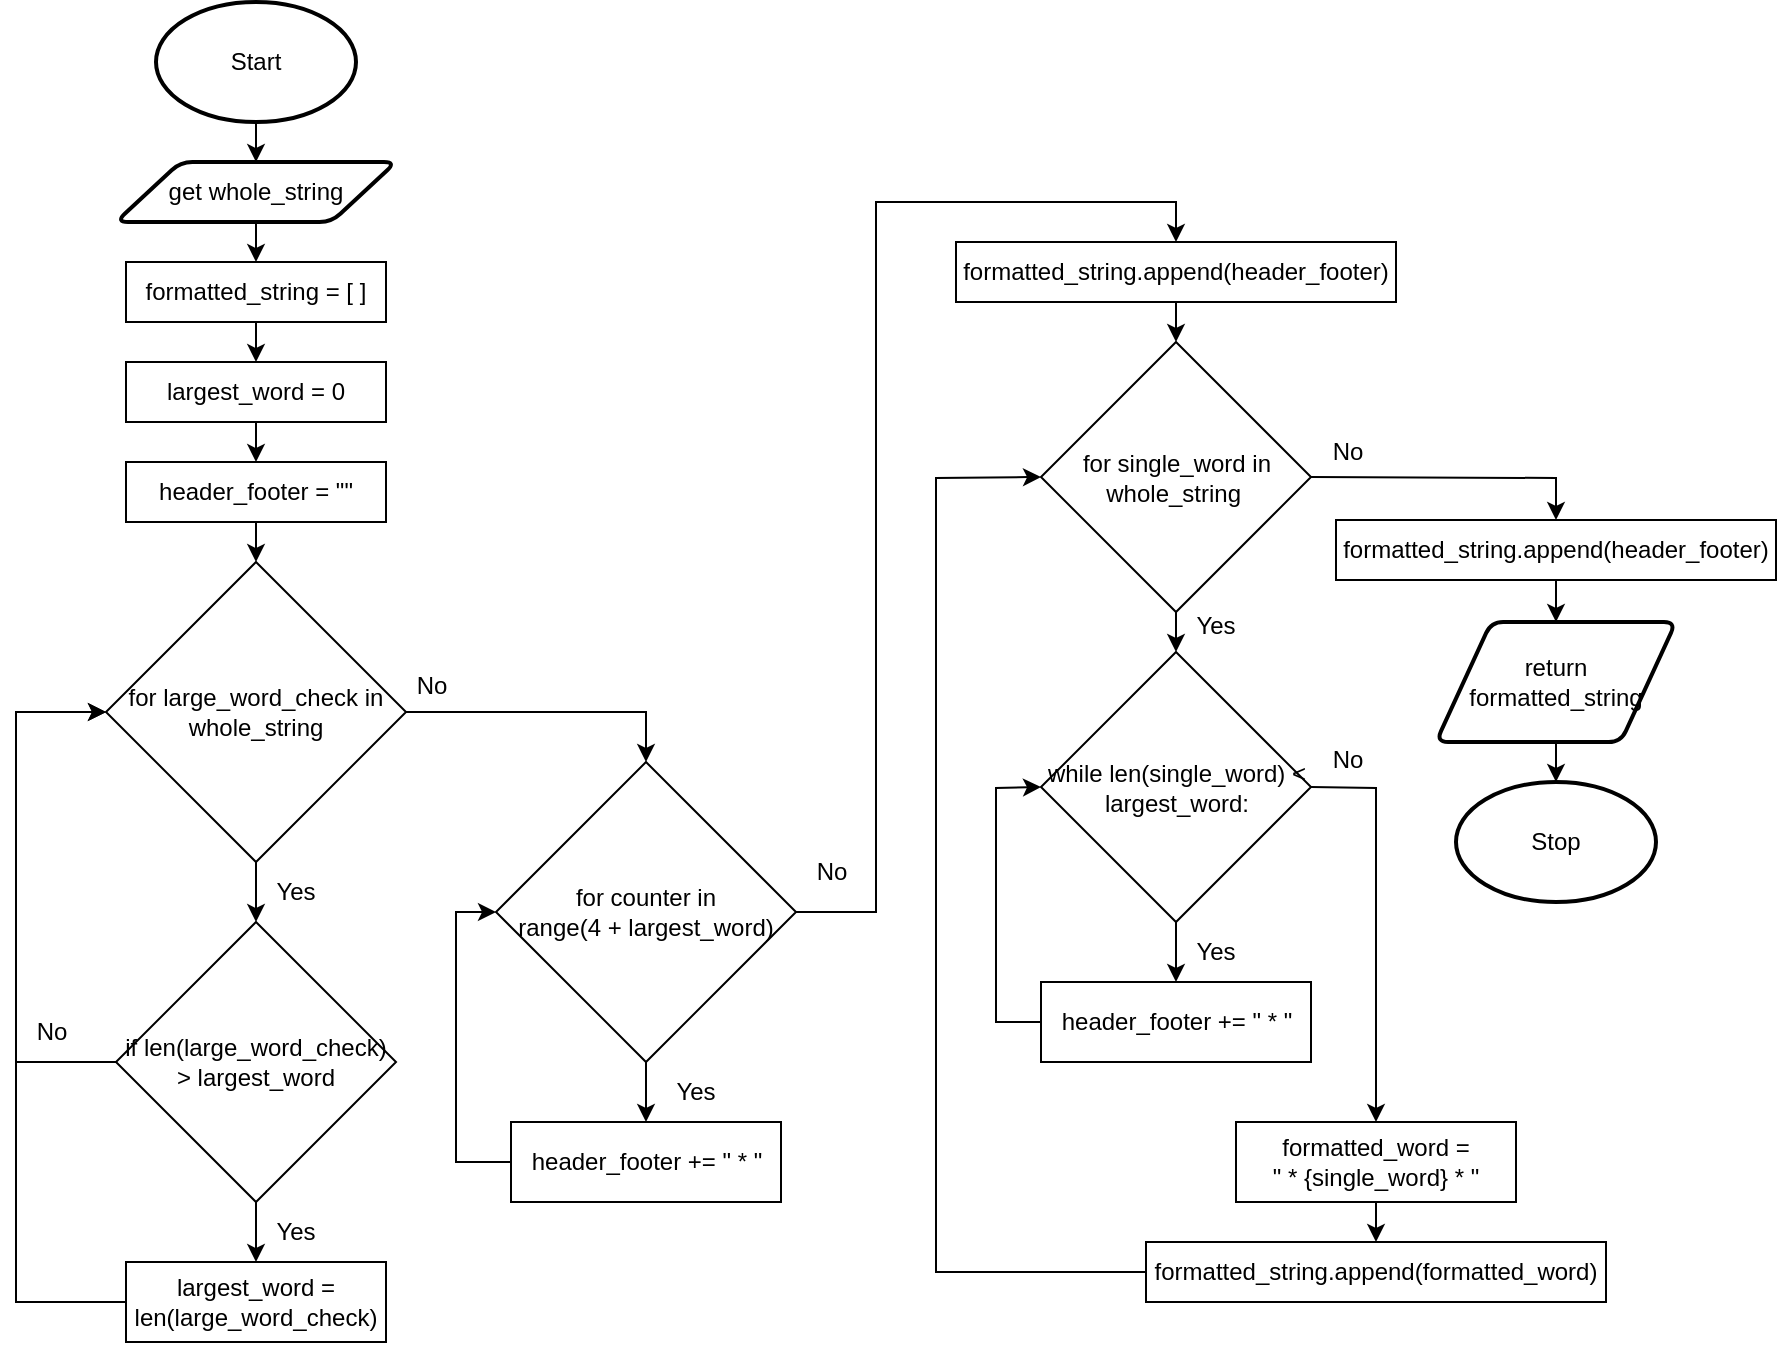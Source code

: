 <mxfile>
    <diagram id="q7JZCSy0gCoaakLFXjkL" name="Page-1">
        <mxGraphModel dx="1074" dy="717" grid="1" gridSize="10" guides="1" tooltips="1" connect="1" arrows="1" fold="1" page="1" pageScale="1" pageWidth="827" pageHeight="1169" math="0" shadow="0">
            <root>
                <mxCell id="0"/>
                <mxCell id="1" parent="0"/>
                <mxCell id="17" style="edgeStyle=none;html=1;exitX=0.5;exitY=1;exitDx=0;exitDy=0;exitPerimeter=0;entryX=0.5;entryY=0;entryDx=0;entryDy=0;" parent="1" source="18" target="20" edge="1">
                    <mxGeometry relative="1" as="geometry"/>
                </mxCell>
                <mxCell id="18" value="Start" style="strokeWidth=2;html=1;shape=mxgraph.flowchart.start_1;whiteSpace=wrap;" parent="1" vertex="1">
                    <mxGeometry x="80" y="40" width="100" height="60" as="geometry"/>
                </mxCell>
                <mxCell id="35" style="edgeStyle=none;html=1;exitX=0.5;exitY=1;exitDx=0;exitDy=0;entryX=0.5;entryY=0;entryDx=0;entryDy=0;" edge="1" parent="1" source="20" target="34">
                    <mxGeometry relative="1" as="geometry"/>
                </mxCell>
                <mxCell id="20" value="get whole_string" style="shape=parallelogram;html=1;strokeWidth=2;perimeter=parallelogramPerimeter;whiteSpace=wrap;rounded=1;arcSize=12;size=0.23;" parent="1" vertex="1">
                    <mxGeometry x="60" y="120" width="140" height="30" as="geometry"/>
                </mxCell>
                <mxCell id="21" value="Stop" style="strokeWidth=2;html=1;shape=mxgraph.flowchart.start_1;whiteSpace=wrap;" parent="1" vertex="1">
                    <mxGeometry x="730" y="430" width="100" height="60" as="geometry"/>
                </mxCell>
                <mxCell id="22" style="edgeStyle=none;html=1;exitX=1;exitY=0.5;exitDx=0;exitDy=0;entryX=0.5;entryY=0;entryDx=0;entryDy=0;rounded=0;" parent="1" source="24" target="48" edge="1">
                    <mxGeometry relative="1" as="geometry">
                        <Array as="points">
                            <mxPoint x="325" y="395"/>
                        </Array>
                        <mxPoint x="290" y="420" as="targetPoint"/>
                    </mxGeometry>
                </mxCell>
                <mxCell id="42" style="edgeStyle=none;html=1;exitX=0.5;exitY=1;exitDx=0;exitDy=0;entryX=0.5;entryY=0;entryDx=0;entryDy=0;" edge="1" parent="1" source="24" target="41">
                    <mxGeometry relative="1" as="geometry"/>
                </mxCell>
                <mxCell id="24" value="for large_word_check in whole_string" style="rhombus;whiteSpace=wrap;html=1;" parent="1" vertex="1">
                    <mxGeometry x="55" y="320" width="150" height="150" as="geometry"/>
                </mxCell>
                <mxCell id="25" value="Yes" style="text;html=1;strokeColor=none;fillColor=none;align=center;verticalAlign=middle;whiteSpace=wrap;rounded=0;" parent="1" vertex="1">
                    <mxGeometry x="130" y="470" width="40" height="30" as="geometry"/>
                </mxCell>
                <mxCell id="26" value="No" style="text;html=1;strokeColor=none;fillColor=none;align=center;verticalAlign=middle;whiteSpace=wrap;rounded=0;" parent="1" vertex="1">
                    <mxGeometry x="200" y="367" width="36" height="30" as="geometry"/>
                </mxCell>
                <mxCell id="29" style="edgeStyle=none;html=1;exitX=0.5;exitY=1;exitDx=0;exitDy=0;entryX=0.5;entryY=0;entryDx=0;entryDy=0;entryPerimeter=0;" parent="1" source="30" target="21" edge="1">
                    <mxGeometry relative="1" as="geometry"/>
                </mxCell>
                <mxCell id="30" value="return formatted_string" style="shape=parallelogram;html=1;strokeWidth=2;perimeter=parallelogramPerimeter;whiteSpace=wrap;rounded=1;arcSize=12;size=0.23;" parent="1" vertex="1">
                    <mxGeometry x="720" y="350" width="120" height="60" as="geometry"/>
                </mxCell>
                <mxCell id="37" style="edgeStyle=none;html=1;exitX=0.5;exitY=1;exitDx=0;exitDy=0;entryX=0.5;entryY=0;entryDx=0;entryDy=0;" edge="1" parent="1" source="34" target="36">
                    <mxGeometry relative="1" as="geometry"/>
                </mxCell>
                <mxCell id="34" value="formatted_string = [ ]" style="rounded=0;whiteSpace=wrap;html=1;" vertex="1" parent="1">
                    <mxGeometry x="65" y="170" width="130" height="30" as="geometry"/>
                </mxCell>
                <mxCell id="39" style="edgeStyle=none;html=1;exitX=0.5;exitY=1;exitDx=0;exitDy=0;entryX=0.5;entryY=0;entryDx=0;entryDy=0;" edge="1" parent="1" source="36" target="38">
                    <mxGeometry relative="1" as="geometry"/>
                </mxCell>
                <mxCell id="36" value="largest_word = 0" style="rounded=0;whiteSpace=wrap;html=1;" vertex="1" parent="1">
                    <mxGeometry x="65" y="220" width="130" height="30" as="geometry"/>
                </mxCell>
                <mxCell id="40" style="edgeStyle=none;html=1;exitX=0.5;exitY=1;exitDx=0;exitDy=0;entryX=0.5;entryY=0;entryDx=0;entryDy=0;" edge="1" parent="1" source="38" target="24">
                    <mxGeometry relative="1" as="geometry"/>
                </mxCell>
                <mxCell id="38" value="header_footer = &quot;&quot;" style="rounded=0;whiteSpace=wrap;html=1;" vertex="1" parent="1">
                    <mxGeometry x="65" y="270" width="130" height="30" as="geometry"/>
                </mxCell>
                <mxCell id="43" style="edgeStyle=none;html=1;exitX=0.5;exitY=1;exitDx=0;exitDy=0;entryX=0.5;entryY=0;entryDx=0;entryDy=0;" edge="1" parent="1" source="41" target="51">
                    <mxGeometry relative="1" as="geometry">
                        <mxPoint x="130" y="670" as="targetPoint"/>
                    </mxGeometry>
                </mxCell>
                <mxCell id="44" style="edgeStyle=none;html=1;exitX=0;exitY=0.5;exitDx=0;exitDy=0;entryX=0;entryY=0.5;entryDx=0;entryDy=0;rounded=0;" edge="1" parent="1" source="41" target="24">
                    <mxGeometry relative="1" as="geometry">
                        <Array as="points">
                            <mxPoint x="10" y="570"/>
                            <mxPoint x="10" y="395"/>
                        </Array>
                    </mxGeometry>
                </mxCell>
                <mxCell id="41" value="if len(large_word_check) &amp;gt; largest_word" style="rhombus;whiteSpace=wrap;html=1;" vertex="1" parent="1">
                    <mxGeometry x="60" y="500" width="140" height="140" as="geometry"/>
                </mxCell>
                <mxCell id="45" value="No" style="text;html=1;strokeColor=none;fillColor=none;align=center;verticalAlign=middle;whiteSpace=wrap;rounded=0;" vertex="1" parent="1">
                    <mxGeometry x="10" y="540" width="36" height="30" as="geometry"/>
                </mxCell>
                <mxCell id="47" value="Yes" style="text;html=1;strokeColor=none;fillColor=none;align=center;verticalAlign=middle;whiteSpace=wrap;rounded=0;" vertex="1" parent="1">
                    <mxGeometry x="130" y="640" width="40" height="30" as="geometry"/>
                </mxCell>
                <mxCell id="53" style="edgeStyle=none;rounded=0;html=1;exitX=0.5;exitY=1;exitDx=0;exitDy=0;entryX=0.5;entryY=0;entryDx=0;entryDy=0;" edge="1" parent="1" source="48" target="57">
                    <mxGeometry relative="1" as="geometry">
                        <mxPoint x="325" y="600" as="targetPoint"/>
                    </mxGeometry>
                </mxCell>
                <mxCell id="61" style="edgeStyle=none;rounded=0;html=1;exitX=1;exitY=0.5;exitDx=0;exitDy=0;entryX=0.5;entryY=0;entryDx=0;entryDy=0;" edge="1" parent="1" source="48" target="60">
                    <mxGeometry relative="1" as="geometry">
                        <Array as="points">
                            <mxPoint x="440" y="495"/>
                            <mxPoint x="440" y="140"/>
                            <mxPoint x="590" y="140"/>
                        </Array>
                    </mxGeometry>
                </mxCell>
                <mxCell id="48" value="for counter in &lt;br&gt;range(4 + largest_word)" style="rhombus;whiteSpace=wrap;html=1;" vertex="1" parent="1">
                    <mxGeometry x="250" y="420" width="150" height="150" as="geometry"/>
                </mxCell>
                <mxCell id="54" style="edgeStyle=none;rounded=0;html=1;exitX=0;exitY=0.5;exitDx=0;exitDy=0;entryX=0;entryY=0.5;entryDx=0;entryDy=0;" edge="1" parent="1" source="57" target="48">
                    <mxGeometry relative="1" as="geometry">
                        <mxPoint x="267.25" y="630" as="sourcePoint"/>
                        <Array as="points">
                            <mxPoint x="230" y="620"/>
                            <mxPoint x="230" y="495"/>
                        </Array>
                    </mxGeometry>
                </mxCell>
                <mxCell id="52" style="edgeStyle=none;rounded=0;html=1;exitX=0;exitY=0.5;exitDx=0;exitDy=0;entryX=0;entryY=0.5;entryDx=0;entryDy=0;" edge="1" parent="1" source="51" target="24">
                    <mxGeometry relative="1" as="geometry">
                        <Array as="points">
                            <mxPoint x="10" y="690"/>
                            <mxPoint x="10" y="395"/>
                        </Array>
                    </mxGeometry>
                </mxCell>
                <mxCell id="51" value="largest_word = len(large_word_check)" style="rounded=0;whiteSpace=wrap;html=1;" vertex="1" parent="1">
                    <mxGeometry x="65" y="670" width="130" height="40" as="geometry"/>
                </mxCell>
                <mxCell id="55" value="No" style="text;html=1;strokeColor=none;fillColor=none;align=center;verticalAlign=middle;whiteSpace=wrap;rounded=0;" vertex="1" parent="1">
                    <mxGeometry x="400" y="460" width="36" height="30" as="geometry"/>
                </mxCell>
                <mxCell id="56" value="Yes" style="text;html=1;strokeColor=none;fillColor=none;align=center;verticalAlign=middle;whiteSpace=wrap;rounded=0;" vertex="1" parent="1">
                    <mxGeometry x="330" y="570" width="40" height="30" as="geometry"/>
                </mxCell>
                <mxCell id="57" value="header_footer += &quot; * &quot;" style="rounded=0;whiteSpace=wrap;html=1;" vertex="1" parent="1">
                    <mxGeometry x="257.5" y="600" width="135" height="40" as="geometry"/>
                </mxCell>
                <mxCell id="63" style="edgeStyle=none;rounded=0;html=1;exitX=0.5;exitY=1;exitDx=0;exitDy=0;entryX=0.5;entryY=0;entryDx=0;entryDy=0;" edge="1" parent="1" source="60" target="62">
                    <mxGeometry relative="1" as="geometry"/>
                </mxCell>
                <mxCell id="60" value="formatted_string.append(header_footer)" style="rounded=0;whiteSpace=wrap;html=1;" vertex="1" parent="1">
                    <mxGeometry x="480" y="160" width="220" height="30" as="geometry"/>
                </mxCell>
                <mxCell id="65" style="edgeStyle=none;rounded=0;html=1;exitX=0.5;exitY=1;exitDx=0;exitDy=0;entryX=0.5;entryY=0;entryDx=0;entryDy=0;" edge="1" parent="1" source="62" target="64">
                    <mxGeometry relative="1" as="geometry"/>
                </mxCell>
                <mxCell id="77" style="edgeStyle=none;rounded=0;html=1;exitX=1;exitY=0.5;exitDx=0;exitDy=0;entryX=0.5;entryY=0;entryDx=0;entryDy=0;" edge="1" parent="1" source="62" target="76">
                    <mxGeometry relative="1" as="geometry">
                        <Array as="points">
                            <mxPoint x="780" y="278"/>
                        </Array>
                    </mxGeometry>
                </mxCell>
                <mxCell id="62" value="for single_word in whole_string&amp;nbsp;" style="rhombus;whiteSpace=wrap;html=1;" vertex="1" parent="1">
                    <mxGeometry x="522.5" y="210" width="135" height="135" as="geometry"/>
                </mxCell>
                <mxCell id="70" style="edgeStyle=none;rounded=0;html=1;exitX=0.5;exitY=1;exitDx=0;exitDy=0;entryX=0.5;entryY=0;entryDx=0;entryDy=0;" edge="1" parent="1" source="64" target="69">
                    <mxGeometry relative="1" as="geometry"/>
                </mxCell>
                <mxCell id="81" style="edgeStyle=none;rounded=0;html=1;exitX=1;exitY=0.5;exitDx=0;exitDy=0;entryX=0.5;entryY=0;entryDx=0;entryDy=0;" edge="1" parent="1" source="64" target="80">
                    <mxGeometry relative="1" as="geometry">
                        <Array as="points">
                            <mxPoint x="690" y="433"/>
                        </Array>
                    </mxGeometry>
                </mxCell>
                <mxCell id="64" value="while len(single_word) &amp;lt; largest_word:" style="rhombus;whiteSpace=wrap;html=1;" vertex="1" parent="1">
                    <mxGeometry x="522.5" y="365" width="135" height="135" as="geometry"/>
                </mxCell>
                <mxCell id="66" value="Yes" style="text;html=1;strokeColor=none;fillColor=none;align=center;verticalAlign=middle;whiteSpace=wrap;rounded=0;" vertex="1" parent="1">
                    <mxGeometry x="590" y="337" width="40" height="30" as="geometry"/>
                </mxCell>
                <mxCell id="68" value="No" style="text;html=1;strokeColor=none;fillColor=none;align=center;verticalAlign=middle;whiteSpace=wrap;rounded=0;" vertex="1" parent="1">
                    <mxGeometry x="657.5" y="250" width="36" height="30" as="geometry"/>
                </mxCell>
                <mxCell id="72" style="edgeStyle=none;rounded=0;html=1;exitX=0;exitY=0.5;exitDx=0;exitDy=0;entryX=0;entryY=0.5;entryDx=0;entryDy=0;" edge="1" parent="1" source="69" target="64">
                    <mxGeometry relative="1" as="geometry">
                        <Array as="points">
                            <mxPoint x="500" y="550"/>
                            <mxPoint x="500" y="433"/>
                        </Array>
                    </mxGeometry>
                </mxCell>
                <mxCell id="69" value="header_footer += &quot; * &quot;" style="rounded=0;whiteSpace=wrap;html=1;" vertex="1" parent="1">
                    <mxGeometry x="522.5" y="530" width="135" height="40" as="geometry"/>
                </mxCell>
                <mxCell id="71" value="Yes" style="text;html=1;strokeColor=none;fillColor=none;align=center;verticalAlign=middle;whiteSpace=wrap;rounded=0;" vertex="1" parent="1">
                    <mxGeometry x="590" y="500" width="40" height="30" as="geometry"/>
                </mxCell>
                <mxCell id="75" value="No" style="text;html=1;strokeColor=none;fillColor=none;align=center;verticalAlign=middle;whiteSpace=wrap;rounded=0;" vertex="1" parent="1">
                    <mxGeometry x="657.5" y="404" width="36" height="30" as="geometry"/>
                </mxCell>
                <mxCell id="78" style="edgeStyle=none;rounded=0;html=1;exitX=0.5;exitY=1;exitDx=0;exitDy=0;entryX=0.5;entryY=0;entryDx=0;entryDy=0;" edge="1" parent="1" source="76" target="30">
                    <mxGeometry relative="1" as="geometry"/>
                </mxCell>
                <mxCell id="76" value="formatted_string.append(header_footer)" style="rounded=0;whiteSpace=wrap;html=1;" vertex="1" parent="1">
                    <mxGeometry x="670" y="299" width="220" height="30" as="geometry"/>
                </mxCell>
                <mxCell id="84" style="edgeStyle=none;rounded=0;html=1;exitX=0.5;exitY=1;exitDx=0;exitDy=0;entryX=0.5;entryY=0;entryDx=0;entryDy=0;" edge="1" parent="1" source="80" target="83">
                    <mxGeometry relative="1" as="geometry"/>
                </mxCell>
                <mxCell id="80" value="formatted_word = &lt;br&gt;&quot; * {single_word} * &quot;" style="rounded=0;whiteSpace=wrap;html=1;" vertex="1" parent="1">
                    <mxGeometry x="620" y="600" width="140" height="40" as="geometry"/>
                </mxCell>
                <mxCell id="85" style="edgeStyle=none;rounded=0;html=1;exitX=0;exitY=0.5;exitDx=0;exitDy=0;entryX=0;entryY=0.5;entryDx=0;entryDy=0;" edge="1" parent="1" source="83" target="62">
                    <mxGeometry relative="1" as="geometry">
                        <Array as="points">
                            <mxPoint x="470" y="675"/>
                            <mxPoint x="470" y="278"/>
                        </Array>
                    </mxGeometry>
                </mxCell>
                <mxCell id="83" value="formatted_string.append(formatted_word)" style="rounded=0;whiteSpace=wrap;html=1;" vertex="1" parent="1">
                    <mxGeometry x="575" y="660" width="230" height="30" as="geometry"/>
                </mxCell>
            </root>
        </mxGraphModel>
    </diagram>
</mxfile>